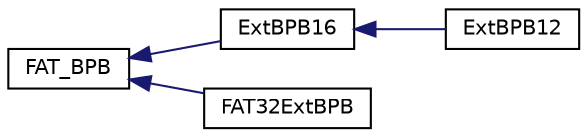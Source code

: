 digraph "类继承关系图"
{
  edge [fontname="Helvetica",fontsize="10",labelfontname="Helvetica",labelfontsize="10"];
  node [fontname="Helvetica",fontsize="10",shape=record];
  rankdir="LR";
  Node0 [label="FAT_BPB",height=0.2,width=0.4,color="black", fillcolor="white", style="filled",URL="$d7/d6e/class_f_a_t___b_p_b.html"];
  Node0 -> Node1 [dir="back",color="midnightblue",fontsize="10",style="solid",fontname="Helvetica"];
  Node1 [label="ExtBPB16",height=0.2,width=0.4,color="black", fillcolor="white", style="filled",URL="$d3/db9/class_ext_b_p_b16.html"];
  Node1 -> Node2 [dir="back",color="midnightblue",fontsize="10",style="solid",fontname="Helvetica"];
  Node2 [label="ExtBPB12",height=0.2,width=0.4,color="black", fillcolor="white", style="filled",URL="$d7/df3/class_ext_b_p_b12.html"];
  Node0 -> Node3 [dir="back",color="midnightblue",fontsize="10",style="solid",fontname="Helvetica"];
  Node3 [label="FAT32ExtBPB",height=0.2,width=0.4,color="black", fillcolor="white", style="filled",URL="$da/dd1/class_f_a_t32_ext_b_p_b.html"];
}
